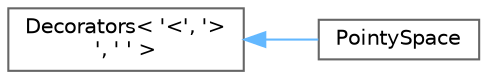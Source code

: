 digraph "Graphical Class Hierarchy"
{
 // LATEX_PDF_SIZE
  bgcolor="transparent";
  edge [fontname=Helvetica,fontsize=10,labelfontname=Helvetica,labelfontsize=10];
  node [fontname=Helvetica,fontsize=10,shape=box,height=0.2,width=0.4];
  rankdir="LR";
  Node0 [id="Node000000",label="Decorators\< '\<', '\>\l', ' ' \>",height=0.2,width=0.4,color="grey40", fillcolor="white", style="filled",URL="$structFoam_1_1FlatOutput_1_1Decorators.html",tooltip=" "];
  Node0 -> Node1 [id="edge4503_Node000000_Node000001",dir="back",color="steelblue1",style="solid",tooltip=" "];
  Node1 [id="Node000001",label="PointySpace",height=0.2,width=0.4,color="grey40", fillcolor="white", style="filled",URL="$structFoam_1_1FlatOutput_1_1PointySpace.html",tooltip="Surround with '<' and '>' separate with ' '."];
}
